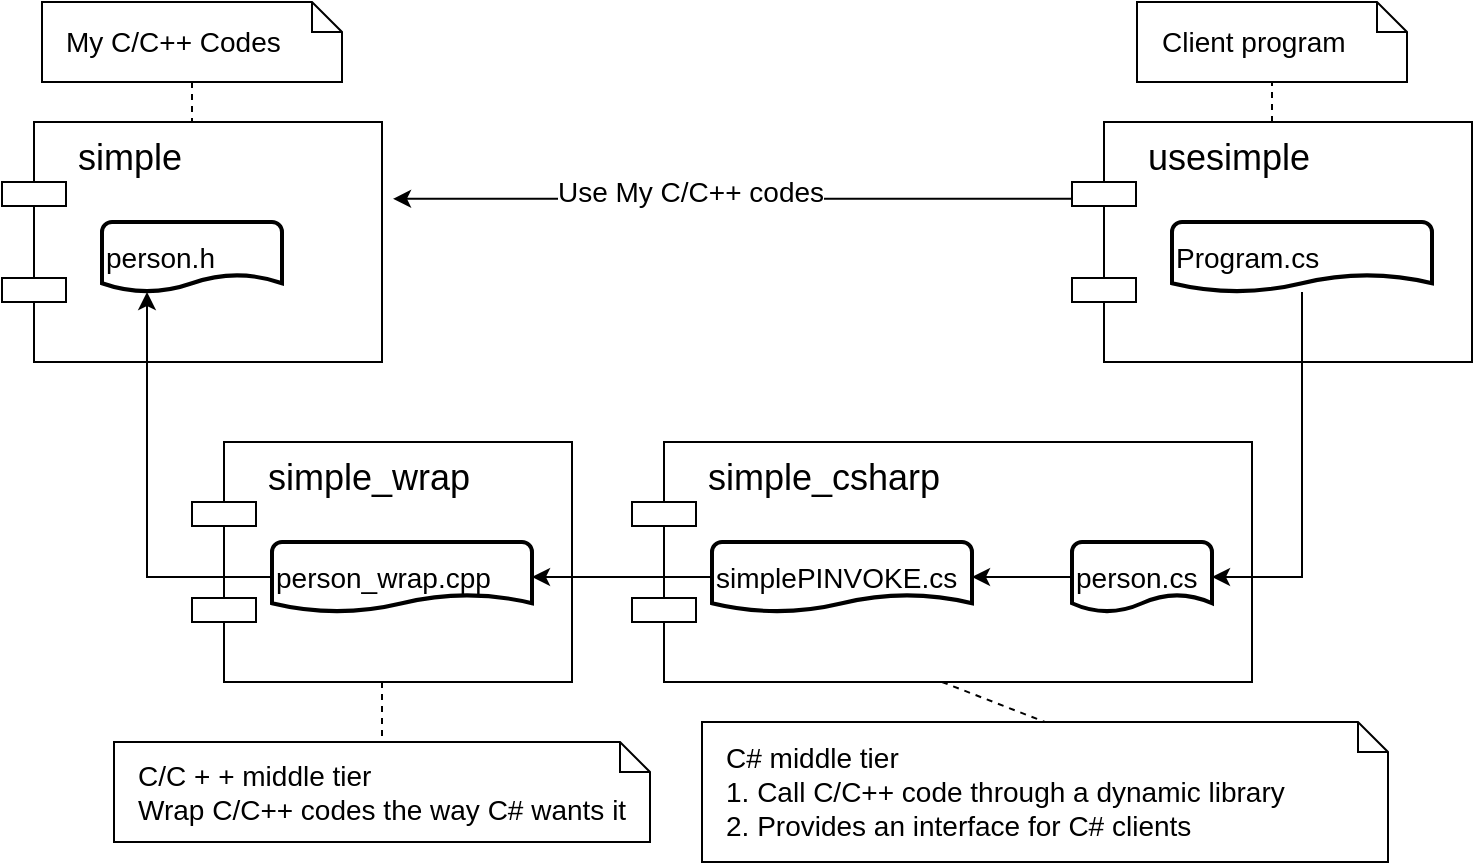 <mxfile version="12.2.4" pages="1"><diagram id="btLV-u1A9Efj1P-xib72" name="Page-1"><mxGraphModel dx="1115" dy="549" grid="1" gridSize="10" guides="1" tooltips="1" connect="1" arrows="1" fold="1" page="1" pageScale="1" pageWidth="827" pageHeight="1169" math="0" shadow="0"><root><mxCell id="0"/><mxCell id="1" parent="0"/><mxCell id="2" value="simple" style="shape=component;align=left;spacingLeft=36;horizontal=1;verticalAlign=top;fontSize=18;" parent="1" vertex="1"><mxGeometry x="20" y="90" width="190" height="120" as="geometry"/></mxCell><mxCell id="3" value="person.h" style="strokeWidth=2;html=1;shape=mxgraph.flowchart.document2;whiteSpace=wrap;size=0.25;fontSize=14;align=left;" parent="1" vertex="1"><mxGeometry x="70" y="140" width="90" height="35" as="geometry"/></mxCell><mxCell id="4" value="simple_wrap" style="shape=component;align=left;spacingLeft=36;horizontal=1;verticalAlign=top;fontSize=18;" parent="1" vertex="1"><mxGeometry x="115" y="250" width="190" height="120" as="geometry"/></mxCell><mxCell id="31" style="edgeStyle=orthogonalEdgeStyle;rounded=0;orthogonalLoop=1;jettySize=auto;html=1;exitX=0;exitY=0.5;exitDx=0;exitDy=0;entryX=0.25;entryY=1;entryDx=0;entryDy=0;fontSize=14;" parent="1" source="6" target="3" edge="1"><mxGeometry relative="1" as="geometry"/></mxCell><mxCell id="6" value="person_wrap.cpp" style="strokeWidth=2;html=1;shape=mxgraph.flowchart.document2;whiteSpace=wrap;size=0.25;fontSize=14;align=left;" parent="1" vertex="1"><mxGeometry x="155" y="300" width="130" height="35" as="geometry"/></mxCell><mxCell id="7" value="simple_csharp" style="shape=component;align=left;spacingLeft=36;horizontal=1;verticalAlign=top;fontSize=18;" parent="1" vertex="1"><mxGeometry x="335" y="250" width="310" height="120" as="geometry"/></mxCell><mxCell id="28" style="edgeStyle=orthogonalEdgeStyle;rounded=0;orthogonalLoop=1;jettySize=auto;html=1;exitX=0;exitY=0.5;exitDx=0;exitDy=0;entryX=1;entryY=0.5;entryDx=0;entryDy=0;fontSize=14;" parent="1" source="8" target="6" edge="1"><mxGeometry relative="1" as="geometry"/></mxCell><mxCell id="8" value="simplePINVOKE.cs" style="strokeWidth=2;html=1;shape=mxgraph.flowchart.document2;whiteSpace=wrap;size=0.25;fontSize=14;align=left;" parent="1" vertex="1"><mxGeometry x="375" y="300" width="130" height="35" as="geometry"/></mxCell><mxCell id="29" style="edgeStyle=orthogonalEdgeStyle;rounded=0;orthogonalLoop=1;jettySize=auto;html=1;exitX=0;exitY=0.5;exitDx=0;exitDy=0;entryX=1;entryY=0.5;entryDx=0;entryDy=0;fontSize=14;" parent="1" source="10" target="8" edge="1"><mxGeometry relative="1" as="geometry"/></mxCell><mxCell id="10" value="person.cs" style="strokeWidth=2;html=1;shape=mxgraph.flowchart.document2;whiteSpace=wrap;size=0.25;fontSize=14;align=left;" parent="1" vertex="1"><mxGeometry x="555" y="300" width="70" height="35" as="geometry"/></mxCell><mxCell id="24" style="edgeStyle=orthogonalEdgeStyle;rounded=0;orthogonalLoop=1;jettySize=auto;html=1;entryX=1.029;entryY=0.32;entryDx=0;entryDy=0;fontSize=14;exitX=0;exitY=0.3;exitDx=0;exitDy=0;entryPerimeter=0;" parent="1" source="11" target="2" edge="1"><mxGeometry relative="1" as="geometry"><Array as="points"><mxPoint x="555" y="128"/></Array></mxGeometry></mxCell><mxCell id="26" value="Use My C/C++ codes" style="text;html=1;resizable=0;points=[];align=center;verticalAlign=middle;labelBackgroundColor=#ffffff;fontSize=14;" parent="24" vertex="1" connectable="0"><mxGeometry x="0.133" y="-4" relative="1" as="geometry"><mxPoint as="offset"/></mxGeometry></mxCell><mxCell id="11" value="usesimple" style="shape=component;align=left;spacingLeft=36;horizontal=1;verticalAlign=top;fontSize=18;" parent="1" vertex="1"><mxGeometry x="555" y="90" width="200" height="120" as="geometry"/></mxCell><mxCell id="30" style="edgeStyle=orthogonalEdgeStyle;rounded=0;orthogonalLoop=1;jettySize=auto;html=1;exitX=0.5;exitY=1;exitDx=0;exitDy=0;entryX=1;entryY=0.5;entryDx=0;entryDy=0;fontSize=14;" parent="1" source="12" target="10" edge="1"><mxGeometry relative="1" as="geometry"/></mxCell><mxCell id="12" value="Program.cs" style="strokeWidth=2;html=1;shape=mxgraph.flowchart.document2;whiteSpace=wrap;size=0.25;fontSize=14;align=left;" parent="1" vertex="1"><mxGeometry x="605" y="140" width="130" height="35" as="geometry"/></mxCell><mxCell id="16" value="My C/C++ Codes" style="shape=note;size=15;align=left;spacingLeft=10;html=1;whiteSpace=wrap;fontSize=14;" parent="1" vertex="1"><mxGeometry x="40" y="30" width="150" height="40" as="geometry"/></mxCell><mxCell id="17" value="" style="edgeStyle=none;endArrow=none;exitX=0.5;exitY=1;dashed=1;html=1;fontSize=14;entryX=0.5;entryY=0;entryDx=0;entryDy=0;exitDx=0;exitDy=0;exitPerimeter=0;" parent="1" source="16" target="2" edge="1"><mxGeometry x="1" relative="1" as="geometry"><mxPoint x="20" y="310" as="targetPoint"/></mxGeometry></mxCell><mxCell id="18" value="Client program" style="shape=note;size=15;align=left;spacingLeft=10;html=1;whiteSpace=wrap;fontSize=14;" parent="1" vertex="1"><mxGeometry x="587.5" y="30" width="135" height="40" as="geometry"/></mxCell><mxCell id="20" value="" style="endArrow=none;dashed=1;html=1;fontSize=14;entryX=0.5;entryY=1;entryDx=0;entryDy=0;entryPerimeter=0;exitX=0.5;exitY=0;exitDx=0;exitDy=0;" parent="1" source="11" target="18" edge="1"><mxGeometry width="50" height="50" relative="1" as="geometry"><mxPoint x="20" y="440" as="sourcePoint"/><mxPoint x="70" y="390" as="targetPoint"/></mxGeometry></mxCell><mxCell id="32" value="C/C + + middle tier&lt;br&gt;Wrap C/C++ codes the way C# wants it" style="shape=note;size=15;align=left;spacingLeft=10;html=1;whiteSpace=wrap;fontSize=14;" parent="1" vertex="1"><mxGeometry x="76" y="400" width="268" height="50" as="geometry"/></mxCell><mxCell id="35" value="" style="edgeStyle=none;endArrow=none;exitX=0.5;exitY=1;dashed=1;html=1;fontSize=14;entryX=0.5;entryY=0;entryDx=0;entryDy=0;exitDx=0;exitDy=0;entryPerimeter=0;" parent="1" source="4" target="32" edge="1"><mxGeometry x="1" relative="1" as="geometry"><mxPoint x="145" y="120" as="targetPoint"/><mxPoint x="145" y="100" as="sourcePoint"/></mxGeometry></mxCell><mxCell id="39" value="C# middle tier&lt;br&gt;1.&amp;nbsp;Call C/C++ code through a dynamic library&lt;br&gt;2.&amp;nbsp;Provides an interface for C# clients" style="shape=note;size=15;align=left;spacingLeft=10;html=1;whiteSpace=wrap;fontSize=14;" parent="1" vertex="1"><mxGeometry x="370" y="390" width="343" height="70" as="geometry"/></mxCell><mxCell id="40" value="" style="edgeStyle=none;endArrow=none;exitX=0.5;exitY=1;dashed=1;html=1;fontSize=14;entryX=0.5;entryY=0;entryDx=0;entryDy=0;exitDx=0;exitDy=0;entryPerimeter=0;" parent="1" source="7" target="39" edge="1"><mxGeometry x="1" relative="1" as="geometry"><mxPoint x="220" y="400" as="targetPoint"/><mxPoint x="220" y="380" as="sourcePoint"/></mxGeometry></mxCell></root></mxGraphModel></diagram></mxfile>